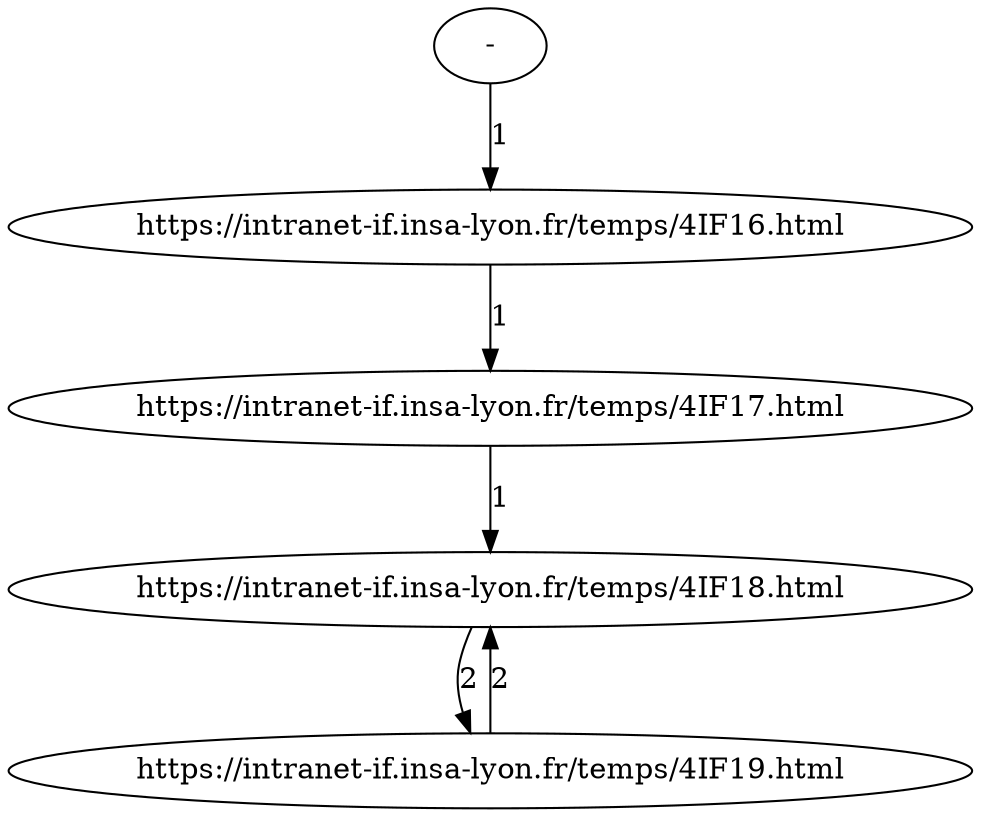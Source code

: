 digraph {
node0 [label="-"];
node1 [label="https://intranet-if.insa-lyon.fr/temps/4IF16.html"];
node2 [label="https://intranet-if.insa-lyon.fr/temps/4IF17.html"];
node3 [label="https://intranet-if.insa-lyon.fr/temps/4IF18.html"];
node4 [label="https://intranet-if.insa-lyon.fr/temps/4IF19.html"];
node0 -> node1 [label="1"];
node1 -> node2 [label="1"];
node2 -> node3 [label="1"];
node3 -> node4 [label="2"];
node4 -> node3 [label="2"];
}
